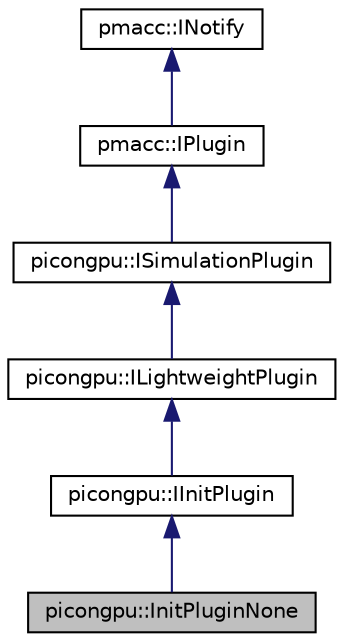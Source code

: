 digraph "picongpu::InitPluginNone"
{
 // LATEX_PDF_SIZE
  edge [fontname="Helvetica",fontsize="10",labelfontname="Helvetica",labelfontsize="10"];
  node [fontname="Helvetica",fontsize="10",shape=record];
  Node1 [label="picongpu::InitPluginNone",height=0.2,width=0.4,color="black", fillcolor="grey75", style="filled", fontcolor="black",tooltip=" "];
  Node2 -> Node1 [dir="back",color="midnightblue",fontsize="10",style="solid",fontname="Helvetica"];
  Node2 [label="picongpu::IInitPlugin",height=0.2,width=0.4,color="black", fillcolor="white", style="filled",URL="$classpicongpu_1_1_i_init_plugin.html",tooltip=" "];
  Node3 -> Node2 [dir="back",color="midnightblue",fontsize="10",style="solid",fontname="Helvetica"];
  Node3 [label="picongpu::ILightweightPlugin",height=0.2,width=0.4,color="black", fillcolor="white", style="filled",URL="$classpicongpu_1_1_i_lightweight_plugin.html",tooltip="Interface for a lightweight simulation plugin without checkpoint/restart capabilities."];
  Node4 -> Node3 [dir="back",color="midnightblue",fontsize="10",style="solid",fontname="Helvetica"];
  Node4 [label="picongpu::ISimulationPlugin",height=0.2,width=0.4,color="black", fillcolor="white", style="filled",URL="$classpicongpu_1_1_i_simulation_plugin.html",tooltip="Interface for a simulation plugin in PIConGPU which has a MappingDesc."];
  Node5 -> Node4 [dir="back",color="midnightblue",fontsize="10",style="solid",fontname="Helvetica"];
  Node5 [label="pmacc::IPlugin",height=0.2,width=0.4,color="black", fillcolor="white", style="filled",URL="$classpmacc_1_1_i_plugin.html",tooltip=" "];
  Node6 -> Node5 [dir="back",color="midnightblue",fontsize="10",style="solid",fontname="Helvetica"];
  Node6 [label="pmacc::INotify",height=0.2,width=0.4,color="black", fillcolor="white", style="filled",URL="$classpmacc_1_1_i_notify.html",tooltip=" "];
}
